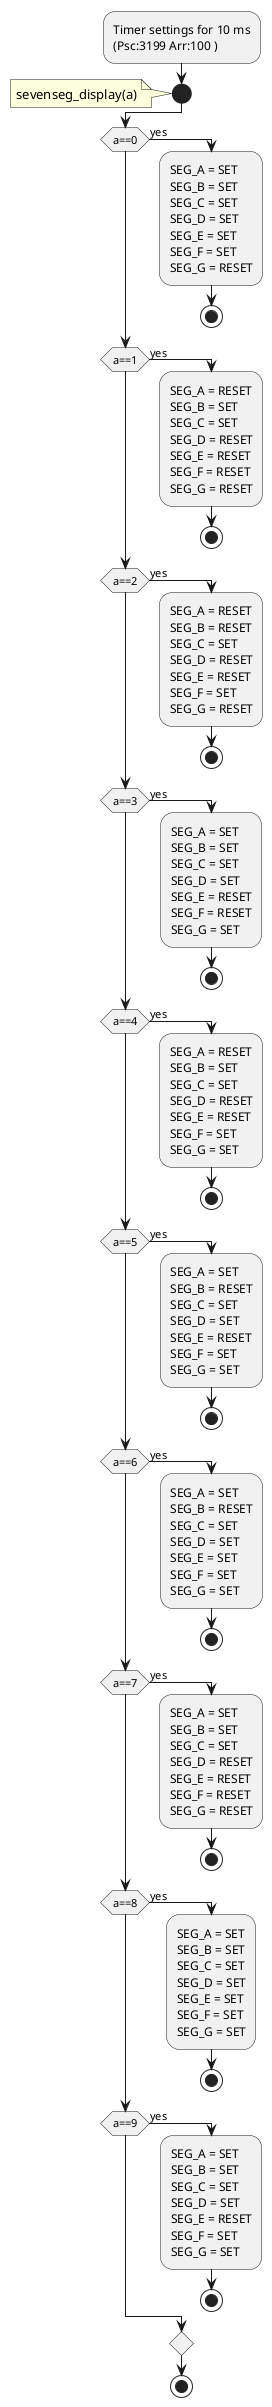 
@startuml
:Timer settings for 10 ms
(Psc:3199 Arr:100 );
!pragma useVerticalIf on
start
noteleft:sevenseg_display(a)
if (a==0) then (yes)
  :SEG_A = SET
  SEG_B = SET
  SEG_C = SET
  SEG_D = SET
  SEG_E = SET
  SEG_F = SET
  SEG_G = RESET;
  stop
elseif (a==1) then (yes)
  :SEG_A = RESET
  SEG_B = SET
  SEG_C = SET
  SEG_D = RESET
  SEG_E = RESET
  SEG_F = RESET
  SEG_G = RESET;
  stop
elseif (a==2) then (yes)
  :SEG_A = RESET
  SEG_B = RESET
  SEG_C = SET
  SEG_D = RESET
  SEG_E = RESET
  SEG_F = SET
  SEG_G = RESET;
  stop;
elseif (a==3) then (yes)
  :SEG_A = SET
  SEG_B = SET
  SEG_C = SET
  SEG_D = SET
  SEG_E = RESET
  SEG_F = RESET
  SEG_G = SET;
  stop;
elseif (a==4) then (yes)
  :SEG_A = RESET
  SEG_B = SET
  SEG_C = SET
  SEG_D = RESET
  SEG_E = RESET
  SEG_F = SET
  SEG_G = SET;
  stop;
  elseif (a==5) then (yes)
  :SEG_A = SET
  SEG_B = RESET
  SEG_C = SET
  SEG_D = SET
  SEG_E = RESET
  SEG_F = SET
  SEG_G = SET;
  stop;
  elseif (a==6) then (yes)
  :SEG_A = SET
  SEG_B = RESET
  SEG_C = SET
  SEG_D = SET
  SEG_E = SET
  SEG_F = SET
  SEG_G = SET;
  stop;
  elseif (a==7) then (yes)
  :SEG_A = SET
  SEG_B = SET
  SEG_C = SET
  SEG_D = RESET
  SEG_E = RESET
  SEG_F = RESET
  SEG_G = RESET;
  stop;
  elseif (a==8) then (yes)
  :SEG_A = SET
  SEG_B = SET
  SEG_C = SET
  SEG_D = SET
  SEG_E = SET
  SEG_F = SET
  SEG_G = SET;
  stop;
  elseif (a==9) then (yes)
  :SEG_A = SET
  SEG_B = SET
  SEG_C = SET
  SEG_D = SET
  SEG_E = RESET
  SEG_F = SET
  SEG_G = SET;
  stop;
endif
stop
@enduml

@startuml
(*)--> if "static uint_8 interrupt_counter <= 9" then
  -->[true] "unit_digit()"
  --> "sevenseg_display(interrupt_counter)
  interrupt_counter++"
  -right-> (*)
else
  ->[false] "second_digit = interrupt_counter/10
  tens_digit(second_digit);
  first_digit = interrupt_counter%10
  unit_digit(first_digit);
  interrupt_counter++;"

-->  if "interrupt_counter>99" then
  -->[true]"interrupt_counter = 0"

  -->[Ending process] (*)
endif

@enduml